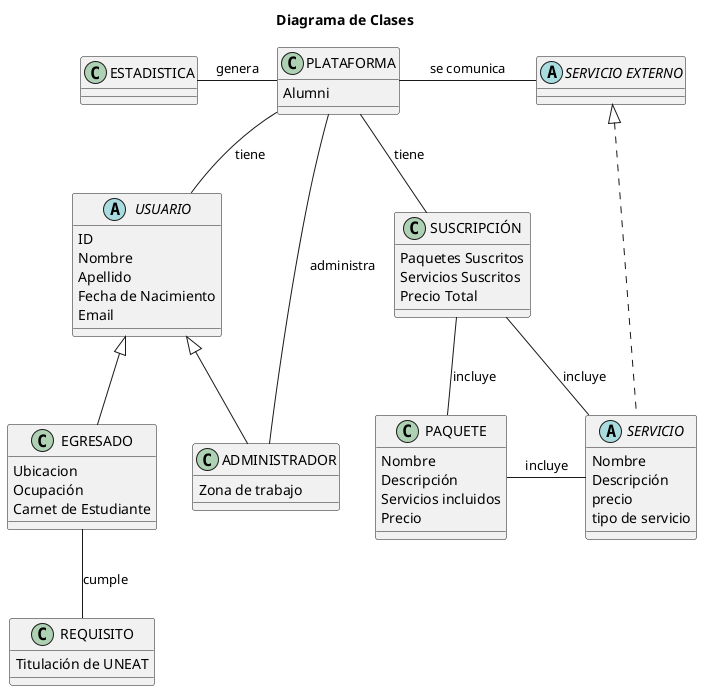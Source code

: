 @startuml AumniClasses

title Diagrama de Clases

'!theme amiga
skinparam backgroundColor white
skinparam defaultFontName Arial

class PLATAFORMA 
{
   Alumni
}

abstract "SERVICIO EXTERNO"

abstract USUARIO 
{
    ID
    Nombre 
    Apellido
    Fecha de Nacimiento
    Email
}

class EGRESADO 
{
    Ubicacion
    Ocupación
    Carnet de Estudiante
}

class ADMINISTRADOR 
{
    Zona de trabajo
}

class REQUISITO 
{
    Titulación de UNEAT
}

class ESTADISTICA 
{
}

class SUSCRIPCIÓN 
{
    Paquetes Suscritos
    Servicios Suscritos
    Precio Total
}

class PAQUETE
{
    Nombre
    Descripción
    Servicios incluidos
    Precio
}

abstract SERVICIO 
{
    Nombre 
    Descripción
    precio
    tipo de servicio
}

PLATAFORMA -- USUARIO : tiene
PLATAFORMA -left ESTADISTICA : genera
PLATAFORMA -right- "SERVICIO EXTERNO" : se comunica
SERVICIO .up..|> "SERVICIO EXTERNO"
SUSCRIPCIÓN -up- PLATAFORMA : tiene
SUSCRIPCIÓN -- SERVICIO : incluye
EGRESADO -- REQUISITO : cumple
SUSCRIPCIÓN -- PAQUETE : incluye
PAQUETE - SERVICIO : incluye
USUARIO <|-- EGRESADO
USUARIO <|-- ADMINISTRADOR
ADMINISTRADOR -up- PLATAFORMA : administra

@enduml
